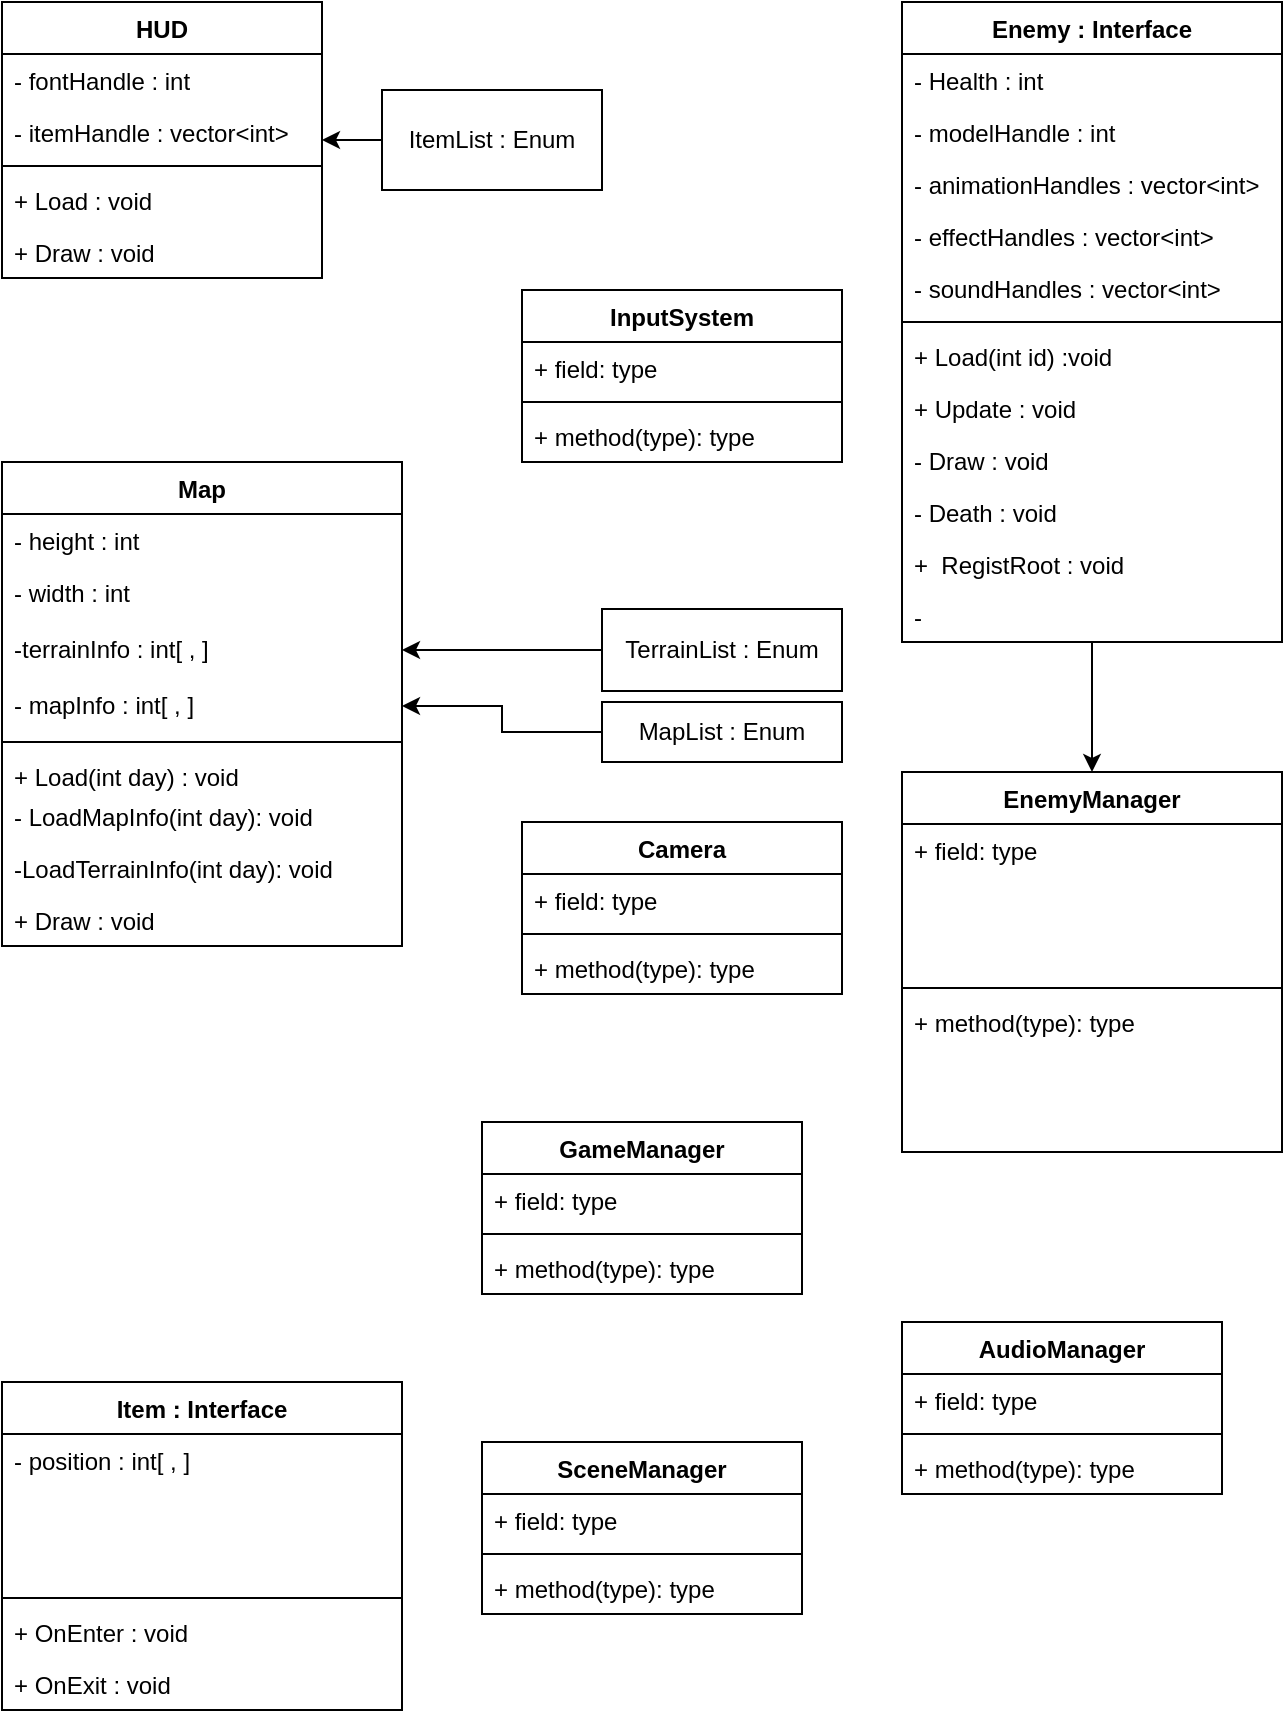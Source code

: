 <mxfile version="26.0.4">
  <diagram id="C5RBs43oDa-KdzZeNtuy" name="Page-1">
    <mxGraphModel dx="1434" dy="738" grid="1" gridSize="10" guides="1" tooltips="1" connect="1" arrows="1" fold="1" page="1" pageScale="1" pageWidth="827" pageHeight="1169" math="0" shadow="0">
      <root>
        <mxCell id="WIyWlLk6GJQsqaUBKTNV-0" />
        <mxCell id="WIyWlLk6GJQsqaUBKTNV-1" parent="WIyWlLk6GJQsqaUBKTNV-0" />
        <mxCell id="dQ82F6TQ2_QtoNy7Uzbg-0" value="HUD" style="swimlane;fontStyle=1;align=center;verticalAlign=top;childLayout=stackLayout;horizontal=1;startSize=26;horizontalStack=0;resizeParent=1;resizeParentMax=0;resizeLast=0;collapsible=1;marginBottom=0;whiteSpace=wrap;html=1;" parent="WIyWlLk6GJQsqaUBKTNV-1" vertex="1">
          <mxGeometry x="40" y="10" width="160" height="138" as="geometry" />
        </mxCell>
        <mxCell id="dQ82F6TQ2_QtoNy7Uzbg-1" value="- fontHandle : int" style="text;strokeColor=none;fillColor=none;align=left;verticalAlign=top;spacingLeft=4;spacingRight=4;overflow=hidden;rotatable=0;points=[[0,0.5],[1,0.5]];portConstraint=eastwest;whiteSpace=wrap;html=1;" parent="dQ82F6TQ2_QtoNy7Uzbg-0" vertex="1">
          <mxGeometry y="26" width="160" height="26" as="geometry" />
        </mxCell>
        <mxCell id="dQ82F6TQ2_QtoNy7Uzbg-5" value="- itemHandle : vector&amp;lt;int&amp;gt;" style="text;strokeColor=none;fillColor=none;align=left;verticalAlign=top;spacingLeft=4;spacingRight=4;overflow=hidden;rotatable=0;points=[[0,0.5],[1,0.5]];portConstraint=eastwest;whiteSpace=wrap;html=1;" parent="dQ82F6TQ2_QtoNy7Uzbg-0" vertex="1">
          <mxGeometry y="52" width="160" height="26" as="geometry" />
        </mxCell>
        <mxCell id="dQ82F6TQ2_QtoNy7Uzbg-2" value="" style="line;strokeWidth=1;fillColor=none;align=left;verticalAlign=middle;spacingTop=-1;spacingLeft=3;spacingRight=3;rotatable=0;labelPosition=right;points=[];portConstraint=eastwest;strokeColor=inherit;" parent="dQ82F6TQ2_QtoNy7Uzbg-0" vertex="1">
          <mxGeometry y="78" width="160" height="8" as="geometry" />
        </mxCell>
        <mxCell id="dQ82F6TQ2_QtoNy7Uzbg-3" value="+ Load : void" style="text;strokeColor=none;fillColor=none;align=left;verticalAlign=top;spacingLeft=4;spacingRight=4;overflow=hidden;rotatable=0;points=[[0,0.5],[1,0.5]];portConstraint=eastwest;whiteSpace=wrap;html=1;" parent="dQ82F6TQ2_QtoNy7Uzbg-0" vertex="1">
          <mxGeometry y="86" width="160" height="26" as="geometry" />
        </mxCell>
        <mxCell id="dQ82F6TQ2_QtoNy7Uzbg-7" value="+ Draw : void" style="text;strokeColor=none;fillColor=none;align=left;verticalAlign=top;spacingLeft=4;spacingRight=4;overflow=hidden;rotatable=0;points=[[0,0.5],[1,0.5]];portConstraint=eastwest;whiteSpace=wrap;html=1;" parent="dQ82F6TQ2_QtoNy7Uzbg-0" vertex="1">
          <mxGeometry y="112" width="160" height="26" as="geometry" />
        </mxCell>
        <mxCell id="dQ82F6TQ2_QtoNy7Uzbg-9" style="edgeStyle=orthogonalEdgeStyle;rounded=0;orthogonalLoop=1;jettySize=auto;html=1;" parent="WIyWlLk6GJQsqaUBKTNV-1" source="dQ82F6TQ2_QtoNy7Uzbg-8" target="dQ82F6TQ2_QtoNy7Uzbg-0" edge="1">
          <mxGeometry relative="1" as="geometry" />
        </mxCell>
        <mxCell id="dQ82F6TQ2_QtoNy7Uzbg-8" value="ItemList : Enum" style="html=1;whiteSpace=wrap;" parent="WIyWlLk6GJQsqaUBKTNV-1" vertex="1">
          <mxGeometry x="230" y="54" width="110" height="50" as="geometry" />
        </mxCell>
        <mxCell id="dQ82F6TQ2_QtoNy7Uzbg-10" value="Map" style="swimlane;fontStyle=1;align=center;verticalAlign=top;childLayout=stackLayout;horizontal=1;startSize=26;horizontalStack=0;resizeParent=1;resizeParentMax=0;resizeLast=0;collapsible=1;marginBottom=0;whiteSpace=wrap;html=1;" parent="WIyWlLk6GJQsqaUBKTNV-1" vertex="1">
          <mxGeometry x="40" y="240" width="200" height="242" as="geometry">
            <mxRectangle x="40" y="240" width="60" height="30" as="alternateBounds" />
          </mxGeometry>
        </mxCell>
        <mxCell id="dQ82F6TQ2_QtoNy7Uzbg-15" value="- height : int" style="text;strokeColor=none;fillColor=none;align=left;verticalAlign=top;spacingLeft=4;spacingRight=4;overflow=hidden;rotatable=0;points=[[0,0.5],[1,0.5]];portConstraint=eastwest;whiteSpace=wrap;html=1;" parent="dQ82F6TQ2_QtoNy7Uzbg-10" vertex="1">
          <mxGeometry y="26" width="200" height="26" as="geometry" />
        </mxCell>
        <mxCell id="dQ82F6TQ2_QtoNy7Uzbg-14" value="- width : int" style="text;strokeColor=none;fillColor=none;align=left;verticalAlign=top;spacingLeft=4;spacingRight=4;overflow=hidden;rotatable=0;points=[[0,0.5],[1,0.5]];portConstraint=eastwest;whiteSpace=wrap;html=1;" parent="dQ82F6TQ2_QtoNy7Uzbg-10" vertex="1">
          <mxGeometry y="52" width="200" height="28" as="geometry" />
        </mxCell>
        <mxCell id="dQ82F6TQ2_QtoNy7Uzbg-17" value="-terrainInfo : int[ , ]" style="text;strokeColor=none;fillColor=none;align=left;verticalAlign=top;spacingLeft=4;spacingRight=4;overflow=hidden;rotatable=0;points=[[0,0.5],[1,0.5]];portConstraint=eastwest;whiteSpace=wrap;html=1;" parent="dQ82F6TQ2_QtoNy7Uzbg-10" vertex="1">
          <mxGeometry y="80" width="200" height="28" as="geometry" />
        </mxCell>
        <mxCell id="dQ82F6TQ2_QtoNy7Uzbg-16" value="- mapInfo : int[ , ]" style="text;strokeColor=none;fillColor=none;align=left;verticalAlign=top;spacingLeft=4;spacingRight=4;overflow=hidden;rotatable=0;points=[[0,0.5],[1,0.5]];portConstraint=eastwest;whiteSpace=wrap;html=1;" parent="dQ82F6TQ2_QtoNy7Uzbg-10" vertex="1">
          <mxGeometry y="108" width="200" height="28" as="geometry" />
        </mxCell>
        <mxCell id="dQ82F6TQ2_QtoNy7Uzbg-12" value="" style="line;strokeWidth=1;fillColor=none;align=left;verticalAlign=middle;spacingTop=-1;spacingLeft=3;spacingRight=3;rotatable=0;labelPosition=right;points=[];portConstraint=eastwest;strokeColor=inherit;" parent="dQ82F6TQ2_QtoNy7Uzbg-10" vertex="1">
          <mxGeometry y="136" width="200" height="8" as="geometry" />
        </mxCell>
        <mxCell id="dQ82F6TQ2_QtoNy7Uzbg-13" value="+ Load(int day) : void" style="text;strokeColor=none;fillColor=none;align=left;verticalAlign=top;spacingLeft=4;spacingRight=4;overflow=hidden;rotatable=0;points=[[0,0.5],[1,0.5]];portConstraint=eastwest;whiteSpace=wrap;html=1;" parent="dQ82F6TQ2_QtoNy7Uzbg-10" vertex="1">
          <mxGeometry y="144" width="200" height="20" as="geometry" />
        </mxCell>
        <mxCell id="dQ82F6TQ2_QtoNy7Uzbg-20" value="- LoadMapInfo(int day): void" style="text;strokeColor=none;fillColor=none;align=left;verticalAlign=top;spacingLeft=4;spacingRight=4;overflow=hidden;rotatable=0;points=[[0,0.5],[1,0.5]];portConstraint=eastwest;whiteSpace=wrap;html=1;" parent="dQ82F6TQ2_QtoNy7Uzbg-10" vertex="1">
          <mxGeometry y="164" width="200" height="26" as="geometry" />
        </mxCell>
        <mxCell id="dQ82F6TQ2_QtoNy7Uzbg-19" value="-LoadTerrainInfo(int day): void" style="text;strokeColor=none;fillColor=none;align=left;verticalAlign=top;spacingLeft=4;spacingRight=4;overflow=hidden;rotatable=0;points=[[0,0.5],[1,0.5]];portConstraint=eastwest;whiteSpace=wrap;html=1;" parent="dQ82F6TQ2_QtoNy7Uzbg-10" vertex="1">
          <mxGeometry y="190" width="200" height="26" as="geometry" />
        </mxCell>
        <mxCell id="dQ82F6TQ2_QtoNy7Uzbg-18" value="+ Draw : void" style="text;strokeColor=none;fillColor=none;align=left;verticalAlign=top;spacingLeft=4;spacingRight=4;overflow=hidden;rotatable=0;points=[[0,0.5],[1,0.5]];portConstraint=eastwest;whiteSpace=wrap;html=1;" parent="dQ82F6TQ2_QtoNy7Uzbg-10" vertex="1">
          <mxGeometry y="216" width="200" height="26" as="geometry" />
        </mxCell>
        <mxCell id="dQ82F6TQ2_QtoNy7Uzbg-22" style="edgeStyle=orthogonalEdgeStyle;rounded=0;orthogonalLoop=1;jettySize=auto;html=1;" parent="WIyWlLk6GJQsqaUBKTNV-1" source="dQ82F6TQ2_QtoNy7Uzbg-21" target="dQ82F6TQ2_QtoNy7Uzbg-17" edge="1">
          <mxGeometry relative="1" as="geometry" />
        </mxCell>
        <mxCell id="dQ82F6TQ2_QtoNy7Uzbg-21" value="TerrainList : Enum" style="html=1;whiteSpace=wrap;" parent="WIyWlLk6GJQsqaUBKTNV-1" vertex="1">
          <mxGeometry x="340" y="313.5" width="120" height="41" as="geometry" />
        </mxCell>
        <mxCell id="dQ82F6TQ2_QtoNy7Uzbg-24" style="edgeStyle=orthogonalEdgeStyle;rounded=0;orthogonalLoop=1;jettySize=auto;html=1;entryX=1;entryY=0.5;entryDx=0;entryDy=0;" parent="WIyWlLk6GJQsqaUBKTNV-1" source="dQ82F6TQ2_QtoNy7Uzbg-23" target="dQ82F6TQ2_QtoNy7Uzbg-16" edge="1">
          <mxGeometry relative="1" as="geometry" />
        </mxCell>
        <mxCell id="dQ82F6TQ2_QtoNy7Uzbg-23" value="MapList : Enum" style="html=1;whiteSpace=wrap;" parent="WIyWlLk6GJQsqaUBKTNV-1" vertex="1">
          <mxGeometry x="340" y="360" width="120" height="30" as="geometry" />
        </mxCell>
        <mxCell id="Az7e3JTiuU3JbgEFmQPV-0" style="edgeStyle=orthogonalEdgeStyle;rounded=0;orthogonalLoop=1;jettySize=auto;html=1;entryX=0.5;entryY=0;entryDx=0;entryDy=0;" edge="1" parent="WIyWlLk6GJQsqaUBKTNV-1" source="dQ82F6TQ2_QtoNy7Uzbg-26" target="dQ82F6TQ2_QtoNy7Uzbg-39">
          <mxGeometry relative="1" as="geometry" />
        </mxCell>
        <mxCell id="dQ82F6TQ2_QtoNy7Uzbg-26" value="Enemy : Interf&lt;span style=&quot;background-color: initial;&quot;&gt;ace&lt;/span&gt;" style="swimlane;fontStyle=1;align=center;verticalAlign=top;childLayout=stackLayout;horizontal=1;startSize=26;horizontalStack=0;resizeParent=1;resizeParentMax=0;resizeLast=0;collapsible=1;marginBottom=0;whiteSpace=wrap;html=1;" parent="WIyWlLk6GJQsqaUBKTNV-1" vertex="1">
          <mxGeometry x="490" y="10" width="190" height="320" as="geometry" />
        </mxCell>
        <mxCell id="dQ82F6TQ2_QtoNy7Uzbg-27" value="- Health : int" style="text;strokeColor=none;fillColor=none;align=left;verticalAlign=top;spacingLeft=4;spacingRight=4;overflow=hidden;rotatable=0;points=[[0,0.5],[1,0.5]];portConstraint=eastwest;whiteSpace=wrap;html=1;" parent="dQ82F6TQ2_QtoNy7Uzbg-26" vertex="1">
          <mxGeometry y="26" width="190" height="26" as="geometry" />
        </mxCell>
        <mxCell id="dQ82F6TQ2_QtoNy7Uzbg-30" value="- modelHandle : int" style="text;strokeColor=none;fillColor=none;align=left;verticalAlign=top;spacingLeft=4;spacingRight=4;overflow=hidden;rotatable=0;points=[[0,0.5],[1,0.5]];portConstraint=eastwest;whiteSpace=wrap;html=1;" parent="dQ82F6TQ2_QtoNy7Uzbg-26" vertex="1">
          <mxGeometry y="52" width="190" height="26" as="geometry" />
        </mxCell>
        <mxCell id="dQ82F6TQ2_QtoNy7Uzbg-32" value="- animationHandles : vector&amp;lt;int&amp;gt;" style="text;strokeColor=none;fillColor=none;align=left;verticalAlign=top;spacingLeft=4;spacingRight=4;overflow=hidden;rotatable=0;points=[[0,0.5],[1,0.5]];portConstraint=eastwest;whiteSpace=wrap;html=1;" parent="dQ82F6TQ2_QtoNy7Uzbg-26" vertex="1">
          <mxGeometry y="78" width="190" height="26" as="geometry" />
        </mxCell>
        <mxCell id="dQ82F6TQ2_QtoNy7Uzbg-31" value="- effectHandles : vector&amp;lt;int&amp;gt;" style="text;strokeColor=none;fillColor=none;align=left;verticalAlign=top;spacingLeft=4;spacingRight=4;overflow=hidden;rotatable=0;points=[[0,0.5],[1,0.5]];portConstraint=eastwest;whiteSpace=wrap;html=1;" parent="dQ82F6TQ2_QtoNy7Uzbg-26" vertex="1">
          <mxGeometry y="104" width="190" height="26" as="geometry" />
        </mxCell>
        <mxCell id="dQ82F6TQ2_QtoNy7Uzbg-33" value="- soundHandles : vector&amp;lt;int&amp;gt;" style="text;strokeColor=none;fillColor=none;align=left;verticalAlign=top;spacingLeft=4;spacingRight=4;overflow=hidden;rotatable=0;points=[[0,0.5],[1,0.5]];portConstraint=eastwest;whiteSpace=wrap;html=1;" parent="dQ82F6TQ2_QtoNy7Uzbg-26" vertex="1">
          <mxGeometry y="130" width="190" height="26" as="geometry" />
        </mxCell>
        <mxCell id="dQ82F6TQ2_QtoNy7Uzbg-28" value="" style="line;strokeWidth=1;fillColor=none;align=left;verticalAlign=middle;spacingTop=-1;spacingLeft=3;spacingRight=3;rotatable=0;labelPosition=right;points=[];portConstraint=eastwest;strokeColor=inherit;" parent="dQ82F6TQ2_QtoNy7Uzbg-26" vertex="1">
          <mxGeometry y="156" width="190" height="8" as="geometry" />
        </mxCell>
        <mxCell id="dQ82F6TQ2_QtoNy7Uzbg-29" value="+ Load(int id) :void&amp;nbsp;" style="text;strokeColor=none;fillColor=none;align=left;verticalAlign=top;spacingLeft=4;spacingRight=4;overflow=hidden;rotatable=0;points=[[0,0.5],[1,0.5]];portConstraint=eastwest;whiteSpace=wrap;html=1;" parent="dQ82F6TQ2_QtoNy7Uzbg-26" vertex="1">
          <mxGeometry y="164" width="190" height="26" as="geometry" />
        </mxCell>
        <mxCell id="dQ82F6TQ2_QtoNy7Uzbg-36" value="+ Update : void" style="text;strokeColor=none;fillColor=none;align=left;verticalAlign=top;spacingLeft=4;spacingRight=4;overflow=hidden;rotatable=0;points=[[0,0.5],[1,0.5]];portConstraint=eastwest;whiteSpace=wrap;html=1;" parent="dQ82F6TQ2_QtoNy7Uzbg-26" vertex="1">
          <mxGeometry y="190" width="190" height="26" as="geometry" />
        </mxCell>
        <mxCell id="dQ82F6TQ2_QtoNy7Uzbg-35" value="- Draw : void" style="text;strokeColor=none;fillColor=none;align=left;verticalAlign=top;spacingLeft=4;spacingRight=4;overflow=hidden;rotatable=0;points=[[0,0.5],[1,0.5]];portConstraint=eastwest;whiteSpace=wrap;html=1;" parent="dQ82F6TQ2_QtoNy7Uzbg-26" vertex="1">
          <mxGeometry y="216" width="190" height="26" as="geometry" />
        </mxCell>
        <mxCell id="dQ82F6TQ2_QtoNy7Uzbg-34" value="- Death : void" style="text;strokeColor=none;fillColor=none;align=left;verticalAlign=top;spacingLeft=4;spacingRight=4;overflow=hidden;rotatable=0;points=[[0,0.5],[1,0.5]];portConstraint=eastwest;whiteSpace=wrap;html=1;" parent="dQ82F6TQ2_QtoNy7Uzbg-26" vertex="1">
          <mxGeometry y="242" width="190" height="26" as="geometry" />
        </mxCell>
        <mxCell id="dQ82F6TQ2_QtoNy7Uzbg-38" value="+&amp;nbsp; RegistRoot : void" style="text;strokeColor=none;fillColor=none;align=left;verticalAlign=top;spacingLeft=4;spacingRight=4;overflow=hidden;rotatable=0;points=[[0,0.5],[1,0.5]];portConstraint=eastwest;whiteSpace=wrap;html=1;" parent="dQ82F6TQ2_QtoNy7Uzbg-26" vertex="1">
          <mxGeometry y="268" width="190" height="26" as="geometry" />
        </mxCell>
        <mxCell id="dQ82F6TQ2_QtoNy7Uzbg-37" value="-&amp;nbsp;" style="text;strokeColor=none;fillColor=none;align=left;verticalAlign=top;spacingLeft=4;spacingRight=4;overflow=hidden;rotatable=0;points=[[0,0.5],[1,0.5]];portConstraint=eastwest;whiteSpace=wrap;html=1;" parent="dQ82F6TQ2_QtoNy7Uzbg-26" vertex="1">
          <mxGeometry y="294" width="190" height="26" as="geometry" />
        </mxCell>
        <mxCell id="dQ82F6TQ2_QtoNy7Uzbg-39" value="EnemyManager" style="swimlane;fontStyle=1;align=center;verticalAlign=top;childLayout=stackLayout;horizontal=1;startSize=26;horizontalStack=0;resizeParent=1;resizeParentMax=0;resizeLast=0;collapsible=1;marginBottom=0;whiteSpace=wrap;html=1;" parent="WIyWlLk6GJQsqaUBKTNV-1" vertex="1">
          <mxGeometry x="490" y="395" width="190" height="190" as="geometry" />
        </mxCell>
        <mxCell id="dQ82F6TQ2_QtoNy7Uzbg-40" value="+ field: type" style="text;strokeColor=none;fillColor=none;align=left;verticalAlign=top;spacingLeft=4;spacingRight=4;overflow=hidden;rotatable=0;points=[[0,0.5],[1,0.5]];portConstraint=eastwest;whiteSpace=wrap;html=1;" parent="dQ82F6TQ2_QtoNy7Uzbg-39" vertex="1">
          <mxGeometry y="26" width="190" height="26" as="geometry" />
        </mxCell>
        <mxCell id="Az7e3JTiuU3JbgEFmQPV-6" style="text;strokeColor=none;fillColor=none;align=left;verticalAlign=top;spacingLeft=4;spacingRight=4;overflow=hidden;rotatable=0;points=[[0,0.5],[1,0.5]];portConstraint=eastwest;whiteSpace=wrap;html=1;" vertex="1" parent="dQ82F6TQ2_QtoNy7Uzbg-39">
          <mxGeometry y="52" width="190" height="26" as="geometry" />
        </mxCell>
        <mxCell id="Az7e3JTiuU3JbgEFmQPV-5" style="text;strokeColor=none;fillColor=none;align=left;verticalAlign=top;spacingLeft=4;spacingRight=4;overflow=hidden;rotatable=0;points=[[0,0.5],[1,0.5]];portConstraint=eastwest;whiteSpace=wrap;html=1;" vertex="1" parent="dQ82F6TQ2_QtoNy7Uzbg-39">
          <mxGeometry y="78" width="190" height="26" as="geometry" />
        </mxCell>
        <mxCell id="dQ82F6TQ2_QtoNy7Uzbg-41" value="" style="line;strokeWidth=1;fillColor=none;align=left;verticalAlign=middle;spacingTop=-1;spacingLeft=3;spacingRight=3;rotatable=0;labelPosition=right;points=[];portConstraint=eastwest;strokeColor=inherit;" parent="dQ82F6TQ2_QtoNy7Uzbg-39" vertex="1">
          <mxGeometry y="104" width="190" height="8" as="geometry" />
        </mxCell>
        <mxCell id="dQ82F6TQ2_QtoNy7Uzbg-42" value="+ method(type): type" style="text;strokeColor=none;fillColor=none;align=left;verticalAlign=top;spacingLeft=4;spacingRight=4;overflow=hidden;rotatable=0;points=[[0,0.5],[1,0.5]];portConstraint=eastwest;whiteSpace=wrap;html=1;" parent="dQ82F6TQ2_QtoNy7Uzbg-39" vertex="1">
          <mxGeometry y="112" width="190" height="26" as="geometry" />
        </mxCell>
        <mxCell id="Az7e3JTiuU3JbgEFmQPV-8" style="text;strokeColor=none;fillColor=none;align=left;verticalAlign=top;spacingLeft=4;spacingRight=4;overflow=hidden;rotatable=0;points=[[0,0.5],[1,0.5]];portConstraint=eastwest;whiteSpace=wrap;html=1;" vertex="1" parent="dQ82F6TQ2_QtoNy7Uzbg-39">
          <mxGeometry y="138" width="190" height="26" as="geometry" />
        </mxCell>
        <mxCell id="Az7e3JTiuU3JbgEFmQPV-7" style="text;strokeColor=none;fillColor=none;align=left;verticalAlign=top;spacingLeft=4;spacingRight=4;overflow=hidden;rotatable=0;points=[[0,0.5],[1,0.5]];portConstraint=eastwest;whiteSpace=wrap;html=1;" vertex="1" parent="dQ82F6TQ2_QtoNy7Uzbg-39">
          <mxGeometry y="164" width="190" height="26" as="geometry" />
        </mxCell>
        <mxCell id="Az7e3JTiuU3JbgEFmQPV-1" value="Item : Interface" style="swimlane;fontStyle=1;align=center;verticalAlign=top;childLayout=stackLayout;horizontal=1;startSize=26;horizontalStack=0;resizeParent=1;resizeParentMax=0;resizeLast=0;collapsible=1;marginBottom=0;whiteSpace=wrap;html=1;" vertex="1" parent="WIyWlLk6GJQsqaUBKTNV-1">
          <mxGeometry x="40" y="700" width="200" height="164" as="geometry" />
        </mxCell>
        <mxCell id="Az7e3JTiuU3JbgEFmQPV-2" value="- position : int[ , ]&amp;nbsp;" style="text;strokeColor=none;fillColor=none;align=left;verticalAlign=top;spacingLeft=4;spacingRight=4;overflow=hidden;rotatable=0;points=[[0,0.5],[1,0.5]];portConstraint=eastwest;whiteSpace=wrap;html=1;" vertex="1" parent="Az7e3JTiuU3JbgEFmQPV-1">
          <mxGeometry y="26" width="200" height="26" as="geometry" />
        </mxCell>
        <mxCell id="Az7e3JTiuU3JbgEFmQPV-21" style="text;strokeColor=none;fillColor=none;align=left;verticalAlign=top;spacingLeft=4;spacingRight=4;overflow=hidden;rotatable=0;points=[[0,0.5],[1,0.5]];portConstraint=eastwest;whiteSpace=wrap;html=1;" vertex="1" parent="Az7e3JTiuU3JbgEFmQPV-1">
          <mxGeometry y="52" width="200" height="26" as="geometry" />
        </mxCell>
        <mxCell id="Az7e3JTiuU3JbgEFmQPV-20" style="text;strokeColor=none;fillColor=none;align=left;verticalAlign=top;spacingLeft=4;spacingRight=4;overflow=hidden;rotatable=0;points=[[0,0.5],[1,0.5]];portConstraint=eastwest;whiteSpace=wrap;html=1;" vertex="1" parent="Az7e3JTiuU3JbgEFmQPV-1">
          <mxGeometry y="78" width="200" height="26" as="geometry" />
        </mxCell>
        <mxCell id="Az7e3JTiuU3JbgEFmQPV-3" value="" style="line;strokeWidth=1;fillColor=none;align=left;verticalAlign=middle;spacingTop=-1;spacingLeft=3;spacingRight=3;rotatable=0;labelPosition=right;points=[];portConstraint=eastwest;strokeColor=inherit;" vertex="1" parent="Az7e3JTiuU3JbgEFmQPV-1">
          <mxGeometry y="104" width="200" height="8" as="geometry" />
        </mxCell>
        <mxCell id="Az7e3JTiuU3JbgEFmQPV-19" value="+ OnEnter : void" style="text;strokeColor=none;fillColor=none;align=left;verticalAlign=top;spacingLeft=4;spacingRight=4;overflow=hidden;rotatable=0;points=[[0,0.5],[1,0.5]];portConstraint=eastwest;whiteSpace=wrap;html=1;" vertex="1" parent="Az7e3JTiuU3JbgEFmQPV-1">
          <mxGeometry y="112" width="200" height="26" as="geometry" />
        </mxCell>
        <mxCell id="Az7e3JTiuU3JbgEFmQPV-18" value="+ OnExit : void" style="text;strokeColor=none;fillColor=none;align=left;verticalAlign=top;spacingLeft=4;spacingRight=4;overflow=hidden;rotatable=0;points=[[0,0.5],[1,0.5]];portConstraint=eastwest;whiteSpace=wrap;html=1;" vertex="1" parent="Az7e3JTiuU3JbgEFmQPV-1">
          <mxGeometry y="138" width="200" height="26" as="geometry" />
        </mxCell>
        <mxCell id="Az7e3JTiuU3JbgEFmQPV-9" value="Camera" style="swimlane;fontStyle=1;align=center;verticalAlign=top;childLayout=stackLayout;horizontal=1;startSize=26;horizontalStack=0;resizeParent=1;resizeParentMax=0;resizeLast=0;collapsible=1;marginBottom=0;whiteSpace=wrap;html=1;" vertex="1" parent="WIyWlLk6GJQsqaUBKTNV-1">
          <mxGeometry x="300" y="420" width="160" height="86" as="geometry" />
        </mxCell>
        <mxCell id="Az7e3JTiuU3JbgEFmQPV-10" value="+ field: type" style="text;strokeColor=none;fillColor=none;align=left;verticalAlign=top;spacingLeft=4;spacingRight=4;overflow=hidden;rotatable=0;points=[[0,0.5],[1,0.5]];portConstraint=eastwest;whiteSpace=wrap;html=1;" vertex="1" parent="Az7e3JTiuU3JbgEFmQPV-9">
          <mxGeometry y="26" width="160" height="26" as="geometry" />
        </mxCell>
        <mxCell id="Az7e3JTiuU3JbgEFmQPV-11" value="" style="line;strokeWidth=1;fillColor=none;align=left;verticalAlign=middle;spacingTop=-1;spacingLeft=3;spacingRight=3;rotatable=0;labelPosition=right;points=[];portConstraint=eastwest;strokeColor=inherit;" vertex="1" parent="Az7e3JTiuU3JbgEFmQPV-9">
          <mxGeometry y="52" width="160" height="8" as="geometry" />
        </mxCell>
        <mxCell id="Az7e3JTiuU3JbgEFmQPV-12" value="+ method(type): type" style="text;strokeColor=none;fillColor=none;align=left;verticalAlign=top;spacingLeft=4;spacingRight=4;overflow=hidden;rotatable=0;points=[[0,0.5],[1,0.5]];portConstraint=eastwest;whiteSpace=wrap;html=1;" vertex="1" parent="Az7e3JTiuU3JbgEFmQPV-9">
          <mxGeometry y="60" width="160" height="26" as="geometry" />
        </mxCell>
        <mxCell id="Az7e3JTiuU3JbgEFmQPV-13" value="InputSystem" style="swimlane;fontStyle=1;align=center;verticalAlign=top;childLayout=stackLayout;horizontal=1;startSize=26;horizontalStack=0;resizeParent=1;resizeParentMax=0;resizeLast=0;collapsible=1;marginBottom=0;whiteSpace=wrap;html=1;" vertex="1" parent="WIyWlLk6GJQsqaUBKTNV-1">
          <mxGeometry x="300" y="154" width="160" height="86" as="geometry" />
        </mxCell>
        <mxCell id="Az7e3JTiuU3JbgEFmQPV-14" value="+ field: type" style="text;strokeColor=none;fillColor=none;align=left;verticalAlign=top;spacingLeft=4;spacingRight=4;overflow=hidden;rotatable=0;points=[[0,0.5],[1,0.5]];portConstraint=eastwest;whiteSpace=wrap;html=1;" vertex="1" parent="Az7e3JTiuU3JbgEFmQPV-13">
          <mxGeometry y="26" width="160" height="26" as="geometry" />
        </mxCell>
        <mxCell id="Az7e3JTiuU3JbgEFmQPV-15" value="" style="line;strokeWidth=1;fillColor=none;align=left;verticalAlign=middle;spacingTop=-1;spacingLeft=3;spacingRight=3;rotatable=0;labelPosition=right;points=[];portConstraint=eastwest;strokeColor=inherit;" vertex="1" parent="Az7e3JTiuU3JbgEFmQPV-13">
          <mxGeometry y="52" width="160" height="8" as="geometry" />
        </mxCell>
        <mxCell id="Az7e3JTiuU3JbgEFmQPV-16" value="+ method(type): type" style="text;strokeColor=none;fillColor=none;align=left;verticalAlign=top;spacingLeft=4;spacingRight=4;overflow=hidden;rotatable=0;points=[[0,0.5],[1,0.5]];portConstraint=eastwest;whiteSpace=wrap;html=1;" vertex="1" parent="Az7e3JTiuU3JbgEFmQPV-13">
          <mxGeometry y="60" width="160" height="26" as="geometry" />
        </mxCell>
        <mxCell id="Az7e3JTiuU3JbgEFmQPV-22" value="GameManager" style="swimlane;fontStyle=1;align=center;verticalAlign=top;childLayout=stackLayout;horizontal=1;startSize=26;horizontalStack=0;resizeParent=1;resizeParentMax=0;resizeLast=0;collapsible=1;marginBottom=0;whiteSpace=wrap;html=1;" vertex="1" parent="WIyWlLk6GJQsqaUBKTNV-1">
          <mxGeometry x="280" y="570" width="160" height="86" as="geometry" />
        </mxCell>
        <mxCell id="Az7e3JTiuU3JbgEFmQPV-23" value="+ field: type" style="text;strokeColor=none;fillColor=none;align=left;verticalAlign=top;spacingLeft=4;spacingRight=4;overflow=hidden;rotatable=0;points=[[0,0.5],[1,0.5]];portConstraint=eastwest;whiteSpace=wrap;html=1;" vertex="1" parent="Az7e3JTiuU3JbgEFmQPV-22">
          <mxGeometry y="26" width="160" height="26" as="geometry" />
        </mxCell>
        <mxCell id="Az7e3JTiuU3JbgEFmQPV-24" value="" style="line;strokeWidth=1;fillColor=none;align=left;verticalAlign=middle;spacingTop=-1;spacingLeft=3;spacingRight=3;rotatable=0;labelPosition=right;points=[];portConstraint=eastwest;strokeColor=inherit;" vertex="1" parent="Az7e3JTiuU3JbgEFmQPV-22">
          <mxGeometry y="52" width="160" height="8" as="geometry" />
        </mxCell>
        <mxCell id="Az7e3JTiuU3JbgEFmQPV-25" value="+ method(type): type" style="text;strokeColor=none;fillColor=none;align=left;verticalAlign=top;spacingLeft=4;spacingRight=4;overflow=hidden;rotatable=0;points=[[0,0.5],[1,0.5]];portConstraint=eastwest;whiteSpace=wrap;html=1;" vertex="1" parent="Az7e3JTiuU3JbgEFmQPV-22">
          <mxGeometry y="60" width="160" height="26" as="geometry" />
        </mxCell>
        <mxCell id="Az7e3JTiuU3JbgEFmQPV-26" value="SceneManager" style="swimlane;fontStyle=1;align=center;verticalAlign=top;childLayout=stackLayout;horizontal=1;startSize=26;horizontalStack=0;resizeParent=1;resizeParentMax=0;resizeLast=0;collapsible=1;marginBottom=0;whiteSpace=wrap;html=1;" vertex="1" parent="WIyWlLk6GJQsqaUBKTNV-1">
          <mxGeometry x="280" y="730" width="160" height="86" as="geometry" />
        </mxCell>
        <mxCell id="Az7e3JTiuU3JbgEFmQPV-27" value="+ field: type" style="text;strokeColor=none;fillColor=none;align=left;verticalAlign=top;spacingLeft=4;spacingRight=4;overflow=hidden;rotatable=0;points=[[0,0.5],[1,0.5]];portConstraint=eastwest;whiteSpace=wrap;html=1;" vertex="1" parent="Az7e3JTiuU3JbgEFmQPV-26">
          <mxGeometry y="26" width="160" height="26" as="geometry" />
        </mxCell>
        <mxCell id="Az7e3JTiuU3JbgEFmQPV-28" value="" style="line;strokeWidth=1;fillColor=none;align=left;verticalAlign=middle;spacingTop=-1;spacingLeft=3;spacingRight=3;rotatable=0;labelPosition=right;points=[];portConstraint=eastwest;strokeColor=inherit;" vertex="1" parent="Az7e3JTiuU3JbgEFmQPV-26">
          <mxGeometry y="52" width="160" height="8" as="geometry" />
        </mxCell>
        <mxCell id="Az7e3JTiuU3JbgEFmQPV-29" value="+ method(type): type" style="text;strokeColor=none;fillColor=none;align=left;verticalAlign=top;spacingLeft=4;spacingRight=4;overflow=hidden;rotatable=0;points=[[0,0.5],[1,0.5]];portConstraint=eastwest;whiteSpace=wrap;html=1;" vertex="1" parent="Az7e3JTiuU3JbgEFmQPV-26">
          <mxGeometry y="60" width="160" height="26" as="geometry" />
        </mxCell>
        <mxCell id="Az7e3JTiuU3JbgEFmQPV-30" value="AudioManager" style="swimlane;fontStyle=1;align=center;verticalAlign=top;childLayout=stackLayout;horizontal=1;startSize=26;horizontalStack=0;resizeParent=1;resizeParentMax=0;resizeLast=0;collapsible=1;marginBottom=0;whiteSpace=wrap;html=1;" vertex="1" parent="WIyWlLk6GJQsqaUBKTNV-1">
          <mxGeometry x="490" y="670" width="160" height="86" as="geometry" />
        </mxCell>
        <mxCell id="Az7e3JTiuU3JbgEFmQPV-31" value="+ field: type" style="text;strokeColor=none;fillColor=none;align=left;verticalAlign=top;spacingLeft=4;spacingRight=4;overflow=hidden;rotatable=0;points=[[0,0.5],[1,0.5]];portConstraint=eastwest;whiteSpace=wrap;html=1;" vertex="1" parent="Az7e3JTiuU3JbgEFmQPV-30">
          <mxGeometry y="26" width="160" height="26" as="geometry" />
        </mxCell>
        <mxCell id="Az7e3JTiuU3JbgEFmQPV-32" value="" style="line;strokeWidth=1;fillColor=none;align=left;verticalAlign=middle;spacingTop=-1;spacingLeft=3;spacingRight=3;rotatable=0;labelPosition=right;points=[];portConstraint=eastwest;strokeColor=inherit;" vertex="1" parent="Az7e3JTiuU3JbgEFmQPV-30">
          <mxGeometry y="52" width="160" height="8" as="geometry" />
        </mxCell>
        <mxCell id="Az7e3JTiuU3JbgEFmQPV-33" value="+ method(type): type" style="text;strokeColor=none;fillColor=none;align=left;verticalAlign=top;spacingLeft=4;spacingRight=4;overflow=hidden;rotatable=0;points=[[0,0.5],[1,0.5]];portConstraint=eastwest;whiteSpace=wrap;html=1;" vertex="1" parent="Az7e3JTiuU3JbgEFmQPV-30">
          <mxGeometry y="60" width="160" height="26" as="geometry" />
        </mxCell>
      </root>
    </mxGraphModel>
  </diagram>
</mxfile>
